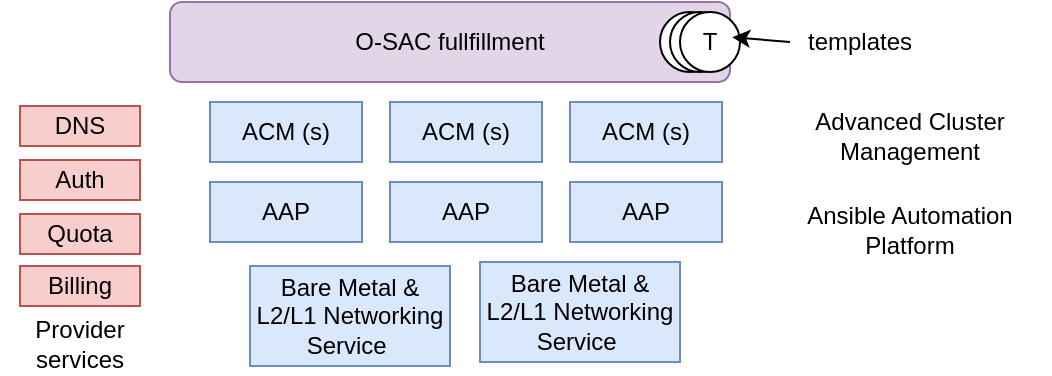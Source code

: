 <mxfile version="28.1.2">
  <diagram name="Page-1" id="juWppmIL4PO7IhQG2JIx">
    <mxGraphModel dx="1006" dy="677" grid="1" gridSize="10" guides="1" tooltips="1" connect="1" arrows="1" fold="1" page="1" pageScale="1" pageWidth="930" pageHeight="470" math="0" shadow="0">
      <root>
        <mxCell id="0" />
        <mxCell id="1" parent="0" />
        <mxCell id="cjBwnZ4oWd3ltVle5P5g-1" value="O-SAC fullfillment" style="rounded=1;whiteSpace=wrap;html=1;fillColor=#e1d5e7;strokeColor=#9673a6;" parent="1" vertex="1">
          <mxGeometry x="210" y="130" width="280" height="40" as="geometry" />
        </mxCell>
        <mxCell id="cjBwnZ4oWd3ltVle5P5g-13" value="Bare Metal &amp;amp; L2/L1 Networking Service&amp;nbsp;" style="rounded=0;whiteSpace=wrap;html=1;fillColor=#dae8fc;strokeColor=#6c8ebf;" parent="1" vertex="1">
          <mxGeometry x="250" y="262" width="100" height="50" as="geometry" />
        </mxCell>
        <mxCell id="cjBwnZ4oWd3ltVle5P5g-14" value="DNS" style="rounded=0;whiteSpace=wrap;html=1;fillColor=#f8cecc;strokeColor=#b85450;" parent="1" vertex="1">
          <mxGeometry x="135" y="182" width="60" height="20" as="geometry" />
        </mxCell>
        <mxCell id="cjBwnZ4oWd3ltVle5P5g-15" value="Auth" style="rounded=0;whiteSpace=wrap;html=1;fillColor=#f8cecc;strokeColor=#b85450;" parent="1" vertex="1">
          <mxGeometry x="135" y="209" width="60" height="20" as="geometry" />
        </mxCell>
        <mxCell id="cjBwnZ4oWd3ltVle5P5g-16" value="Quota" style="rounded=0;whiteSpace=wrap;html=1;fillColor=#f8cecc;strokeColor=#b85450;" parent="1" vertex="1">
          <mxGeometry x="135" y="236" width="60" height="20" as="geometry" />
        </mxCell>
        <mxCell id="cjBwnZ4oWd3ltVle5P5g-17" value="Billing" style="rounded=0;whiteSpace=wrap;html=1;fillColor=#f8cecc;strokeColor=#b85450;" parent="1" vertex="1">
          <mxGeometry x="135" y="262" width="60" height="20" as="geometry" />
        </mxCell>
        <mxCell id="cjBwnZ4oWd3ltVle5P5g-73" value="" style="group" parent="1" vertex="1" connectable="0">
          <mxGeometry x="320" y="180" width="76" height="70" as="geometry" />
        </mxCell>
        <mxCell id="cjBwnZ4oWd3ltVle5P5g-18" value="ACM (s)" style="rounded=0;whiteSpace=wrap;html=1;fillColor=#dae8fc;strokeColor=#6c8ebf;" parent="cjBwnZ4oWd3ltVle5P5g-73" vertex="1">
          <mxGeometry width="76" height="30" as="geometry" />
        </mxCell>
        <mxCell id="cjBwnZ4oWd3ltVle5P5g-51" value="AAP" style="rounded=0;whiteSpace=wrap;html=1;fillColor=#dae8fc;strokeColor=#6c8ebf;" parent="cjBwnZ4oWd3ltVle5P5g-73" vertex="1">
          <mxGeometry y="40" width="76" height="30" as="geometry" />
        </mxCell>
        <mxCell id="lmToJU-WGSidIPPRWOJa-2" value="templates" style="text;html=1;align=center;verticalAlign=middle;whiteSpace=wrap;rounded=0;" vertex="1" parent="1">
          <mxGeometry x="520" y="135" width="70" height="30" as="geometry" />
        </mxCell>
        <mxCell id="lmToJU-WGSidIPPRWOJa-5" value="T" style="ellipse;whiteSpace=wrap;html=1;" vertex="1" parent="1">
          <mxGeometry x="455" y="135" width="30" height="30" as="geometry" />
        </mxCell>
        <mxCell id="lmToJU-WGSidIPPRWOJa-6" value="T" style="ellipse;whiteSpace=wrap;html=1;" vertex="1" parent="1">
          <mxGeometry x="460" y="135" width="30" height="30" as="geometry" />
        </mxCell>
        <mxCell id="lmToJU-WGSidIPPRWOJa-7" value="T" style="ellipse;whiteSpace=wrap;html=1;" vertex="1" parent="1">
          <mxGeometry x="465" y="135" width="30" height="30" as="geometry" />
        </mxCell>
        <mxCell id="lmToJU-WGSidIPPRWOJa-8" style="rounded=0;orthogonalLoop=1;jettySize=auto;html=1;exitX=0;exitY=0.5;exitDx=0;exitDy=0;entryX=0.87;entryY=0.42;entryDx=0;entryDy=0;entryPerimeter=0;" edge="1" parent="1" source="lmToJU-WGSidIPPRWOJa-2" target="lmToJU-WGSidIPPRWOJa-7">
          <mxGeometry relative="1" as="geometry" />
        </mxCell>
        <mxCell id="lmToJU-WGSidIPPRWOJa-9" value="Advanced Cluster Management" style="text;html=1;align=center;verticalAlign=middle;whiteSpace=wrap;rounded=0;" vertex="1" parent="1">
          <mxGeometry x="510" y="182" width="140" height="30" as="geometry" />
        </mxCell>
        <mxCell id="lmToJU-WGSidIPPRWOJa-10" value="Ansible Automation Platform" style="text;html=1;align=center;verticalAlign=middle;whiteSpace=wrap;rounded=0;" vertex="1" parent="1">
          <mxGeometry x="510" y="229" width="140" height="30" as="geometry" />
        </mxCell>
        <mxCell id="cjBwnZ4oWd3ltVle5P5g-69" value="near future" parent="0" />
        <mxCell id="cjBwnZ4oWd3ltVle5P5g-72" value="Bare Metal &amp;amp; L2/L1 Networking Service&amp;nbsp;" style="rounded=0;whiteSpace=wrap;html=1;fillColor=#dae8fc;strokeColor=#6c8ebf;" parent="cjBwnZ4oWd3ltVle5P5g-69" vertex="1">
          <mxGeometry x="365" y="260" width="100" height="50" as="geometry" />
        </mxCell>
        <mxCell id="cjBwnZ4oWd3ltVle5P5g-74" value="" style="group" parent="cjBwnZ4oWd3ltVle5P5g-69" vertex="1" connectable="0">
          <mxGeometry x="230" y="180" width="76" height="70" as="geometry" />
        </mxCell>
        <mxCell id="cjBwnZ4oWd3ltVle5P5g-75" value="ACM (s)" style="rounded=0;whiteSpace=wrap;html=1;fillColor=#dae8fc;strokeColor=#6c8ebf;" parent="cjBwnZ4oWd3ltVle5P5g-74" vertex="1">
          <mxGeometry width="76" height="30" as="geometry" />
        </mxCell>
        <mxCell id="cjBwnZ4oWd3ltVle5P5g-76" value="AAP" style="rounded=0;whiteSpace=wrap;html=1;fillColor=#dae8fc;strokeColor=#6c8ebf;" parent="cjBwnZ4oWd3ltVle5P5g-74" vertex="1">
          <mxGeometry y="40" width="76" height="30" as="geometry" />
        </mxCell>
        <mxCell id="cjBwnZ4oWd3ltVle5P5g-77" value="" style="group" parent="cjBwnZ4oWd3ltVle5P5g-69" vertex="1" connectable="0">
          <mxGeometry x="410" y="180" width="76" height="70" as="geometry" />
        </mxCell>
        <mxCell id="cjBwnZ4oWd3ltVle5P5g-78" value="ACM (s)" style="rounded=0;whiteSpace=wrap;html=1;fillColor=#dae8fc;strokeColor=#6c8ebf;" parent="cjBwnZ4oWd3ltVle5P5g-77" vertex="1">
          <mxGeometry width="76" height="30" as="geometry" />
        </mxCell>
        <mxCell id="cjBwnZ4oWd3ltVle5P5g-79" value="AAP" style="rounded=0;whiteSpace=wrap;html=1;fillColor=#dae8fc;strokeColor=#6c8ebf;" parent="cjBwnZ4oWd3ltVle5P5g-77" vertex="1">
          <mxGeometry y="40" width="76" height="30" as="geometry" />
        </mxCell>
        <mxCell id="cjBwnZ4oWd3ltVle5P5g-80" value="&lt;div&gt;Provider&lt;/div&gt;&lt;div&gt;&lt;span style=&quot;background-color: transparent; color: light-dark(rgb(0, 0, 0), rgb(255, 255, 255));&quot;&gt;services&lt;/span&gt;&lt;/div&gt;" style="text;html=1;align=center;verticalAlign=middle;whiteSpace=wrap;rounded=0;" parent="cjBwnZ4oWd3ltVle5P5g-69" vertex="1">
          <mxGeometry x="125" y="286" width="80" height="30" as="geometry" />
        </mxCell>
        <mxCell id="cjBwnZ4oWd3ltVle5P5g-70" value="far future" parent="0" />
        <mxCell id="cjBwnZ4oWd3ltVle5P5g-71" value="services" parent="0" />
      </root>
    </mxGraphModel>
  </diagram>
</mxfile>

